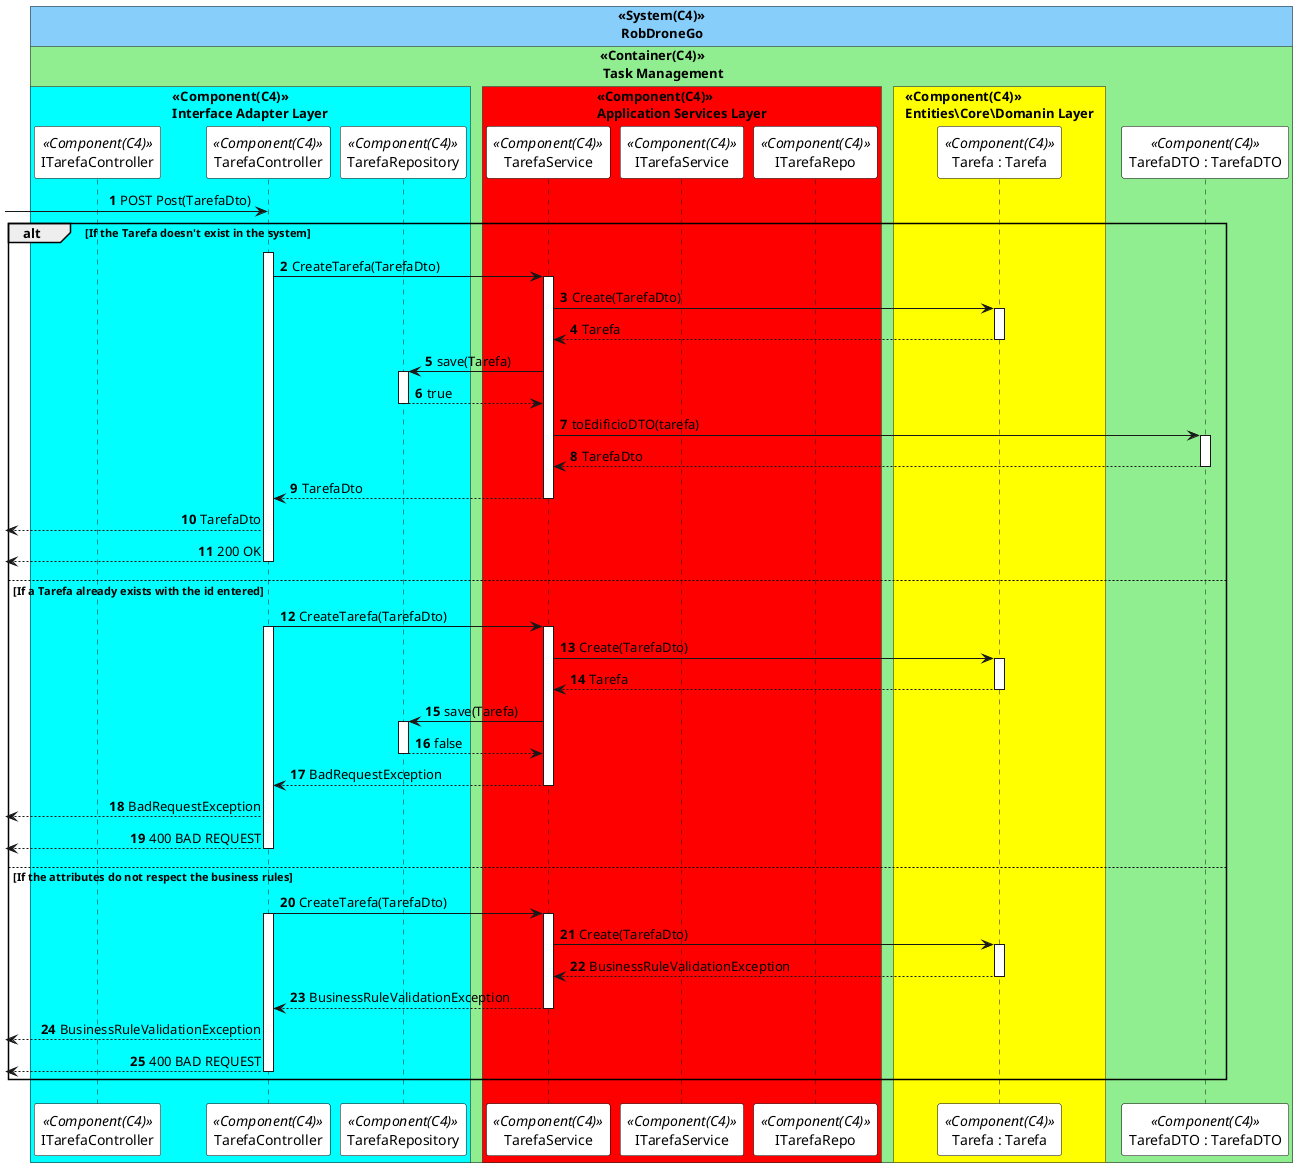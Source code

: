 @startuml createTarefaSD
autonumber

skinparam sequence {
ParticipantBorderColor black
ParticipantBackgroundColor white
}


!pragma teoz true
box "<<System(C4)>>\n RobDroneGo" #LightSkyBlue
    box "<<Container(C4)>>\n Task Management" #LightGreen

        box "<<Component(C4)>>\nInterface Adapter Layer" #Cyan
            participant ITarefaController as  ICTL <<Component(C4)>>
            participant TarefaController as  CTL <<Component(C4)>>
            participant TarefaRepository as  DR <<Component(C4)>>
        end box
        box "<<Component(C4)>>\nApplication Services Layer" #Red
            participant TarefaService as  SV <<Component(C4)>>
            participant ITarefaService as  ISV <<Component(C4)>>
            participant ITarefaRepo as  IER <<Component(C4)>>
        end box
        box "<<Component(C4)>>\nEntities\Core\Domanin Layer" #Yellow
            participant "Tarefa : Tarefa" as  tarefa <<Component(C4)>>
        end box
    participant "TarefaDTO : TarefaDTO" as  DTO <<Component(C4)>>

    end box
end box   


 -> CTL: POST Post(TarefaDto)
alt If the Tarefa doesn't exist in the system
activate CTL
CTL -> SV : CreateTarefa(TarefaDto)
activate SV

SV -> tarefa : Create(TarefaDto)
activate tarefa
tarefa --> SV : Tarefa
deactivate tarefa

SV -> DR : save(Tarefa)
activate DR
DR --> SV : true
deactivate DR

SV -> DTO : toEdificioDTO(tarefa)
activate DTO
DTO --> SV : TarefaDto
deactivate DTO
SV --> CTL : TarefaDto
deactivate SV
 <-- CTL : TarefaDto

 <-- CTL: 200 OK
deactivate CTL





else If a Tarefa already exists with the id entered




CTL -> SV : CreateTarefa(TarefaDto)
activate CTL
activate SV

SV -> tarefa : Create(TarefaDto)
activate tarefa
tarefa --> SV : Tarefa
deactivate tarefa

SV -> DR : save(Tarefa)
activate DR
DR --> SV : false
deactivate DR
SV --> CTL : BadRequestException
deactivate SV
 <-- CTL : BadRequestException


 <-- CTL: 400 BAD REQUEST
deactivate CTL




else If the attributes do not respect the business rules


CTL -> SV : CreateTarefa(TarefaDto)
activate CTL
activate SV

SV -> tarefa : Create(TarefaDto)
activate tarefa
tarefa --> SV : BusinessRuleValidationException
deactivate tarefa

SV --> CTL : BusinessRuleValidationException
deactivate SV
 <-- CTL : BusinessRuleValidationException

 <-- CTL: 400 BAD REQUEST
deactivate CTL


end

@enduml